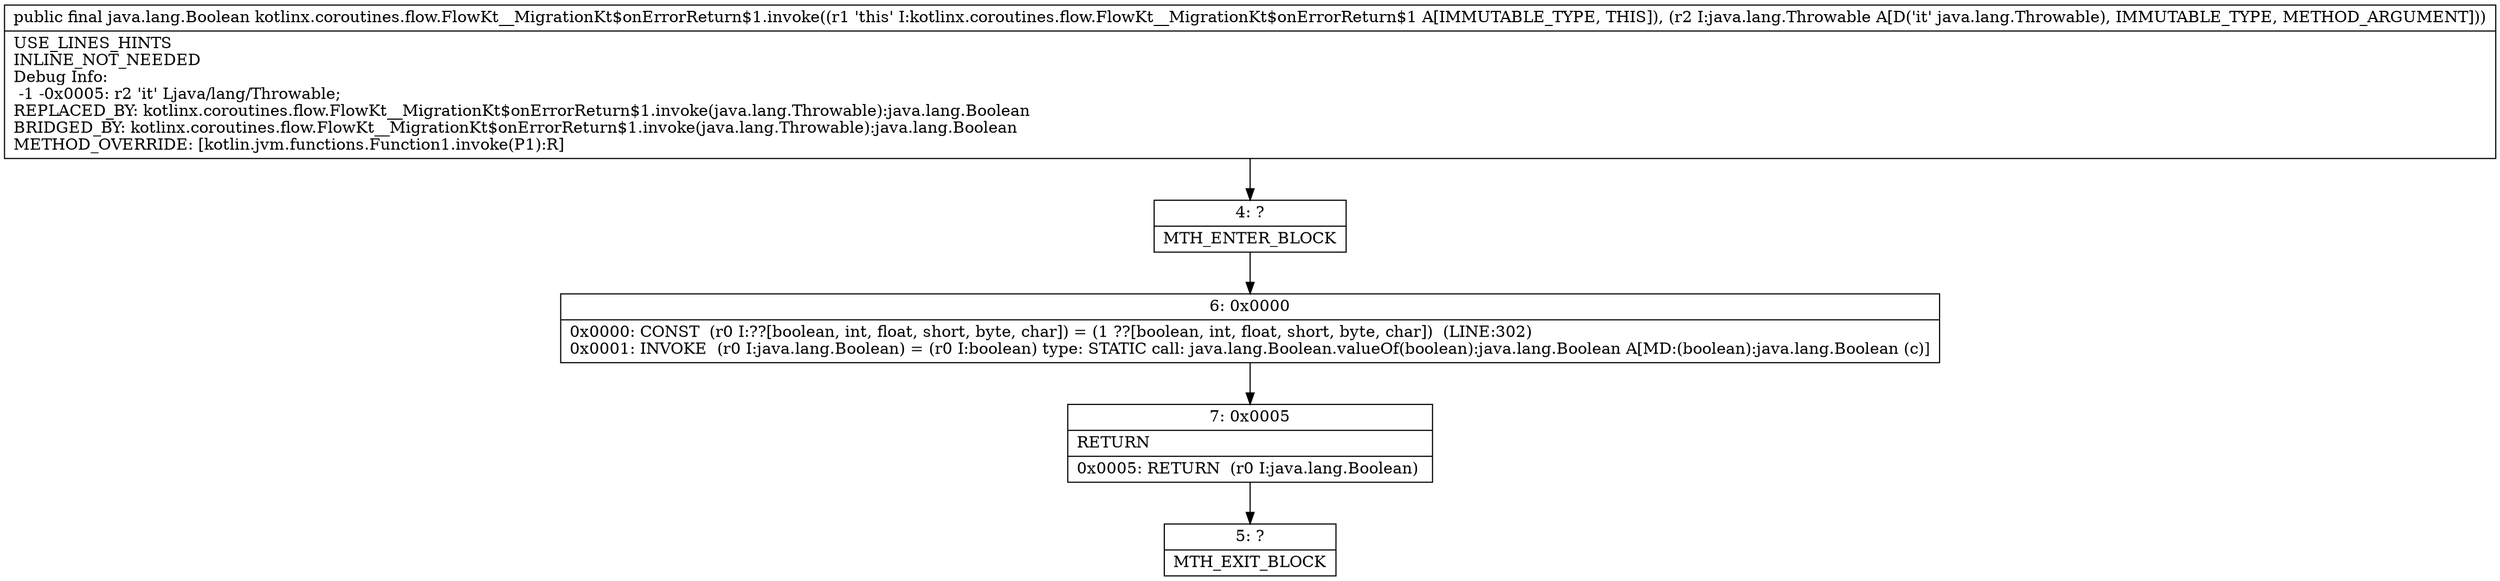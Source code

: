 digraph "CFG forkotlinx.coroutines.flow.FlowKt__MigrationKt$onErrorReturn$1.invoke(Ljava\/lang\/Throwable;)Ljava\/lang\/Boolean;" {
Node_4 [shape=record,label="{4\:\ ?|MTH_ENTER_BLOCK\l}"];
Node_6 [shape=record,label="{6\:\ 0x0000|0x0000: CONST  (r0 I:??[boolean, int, float, short, byte, char]) = (1 ??[boolean, int, float, short, byte, char])  (LINE:302)\l0x0001: INVOKE  (r0 I:java.lang.Boolean) = (r0 I:boolean) type: STATIC call: java.lang.Boolean.valueOf(boolean):java.lang.Boolean A[MD:(boolean):java.lang.Boolean (c)]\l}"];
Node_7 [shape=record,label="{7\:\ 0x0005|RETURN\l|0x0005: RETURN  (r0 I:java.lang.Boolean) \l}"];
Node_5 [shape=record,label="{5\:\ ?|MTH_EXIT_BLOCK\l}"];
MethodNode[shape=record,label="{public final java.lang.Boolean kotlinx.coroutines.flow.FlowKt__MigrationKt$onErrorReturn$1.invoke((r1 'this' I:kotlinx.coroutines.flow.FlowKt__MigrationKt$onErrorReturn$1 A[IMMUTABLE_TYPE, THIS]), (r2 I:java.lang.Throwable A[D('it' java.lang.Throwable), IMMUTABLE_TYPE, METHOD_ARGUMENT]))  | USE_LINES_HINTS\lINLINE_NOT_NEEDED\lDebug Info:\l  \-1 \-0x0005: r2 'it' Ljava\/lang\/Throwable;\lREPLACED_BY: kotlinx.coroutines.flow.FlowKt__MigrationKt$onErrorReturn$1.invoke(java.lang.Throwable):java.lang.Boolean\lBRIDGED_BY: kotlinx.coroutines.flow.FlowKt__MigrationKt$onErrorReturn$1.invoke(java.lang.Throwable):java.lang.Boolean\lMETHOD_OVERRIDE: [kotlin.jvm.functions.Function1.invoke(P1):R]\l}"];
MethodNode -> Node_4;Node_4 -> Node_6;
Node_6 -> Node_7;
Node_7 -> Node_5;
}

